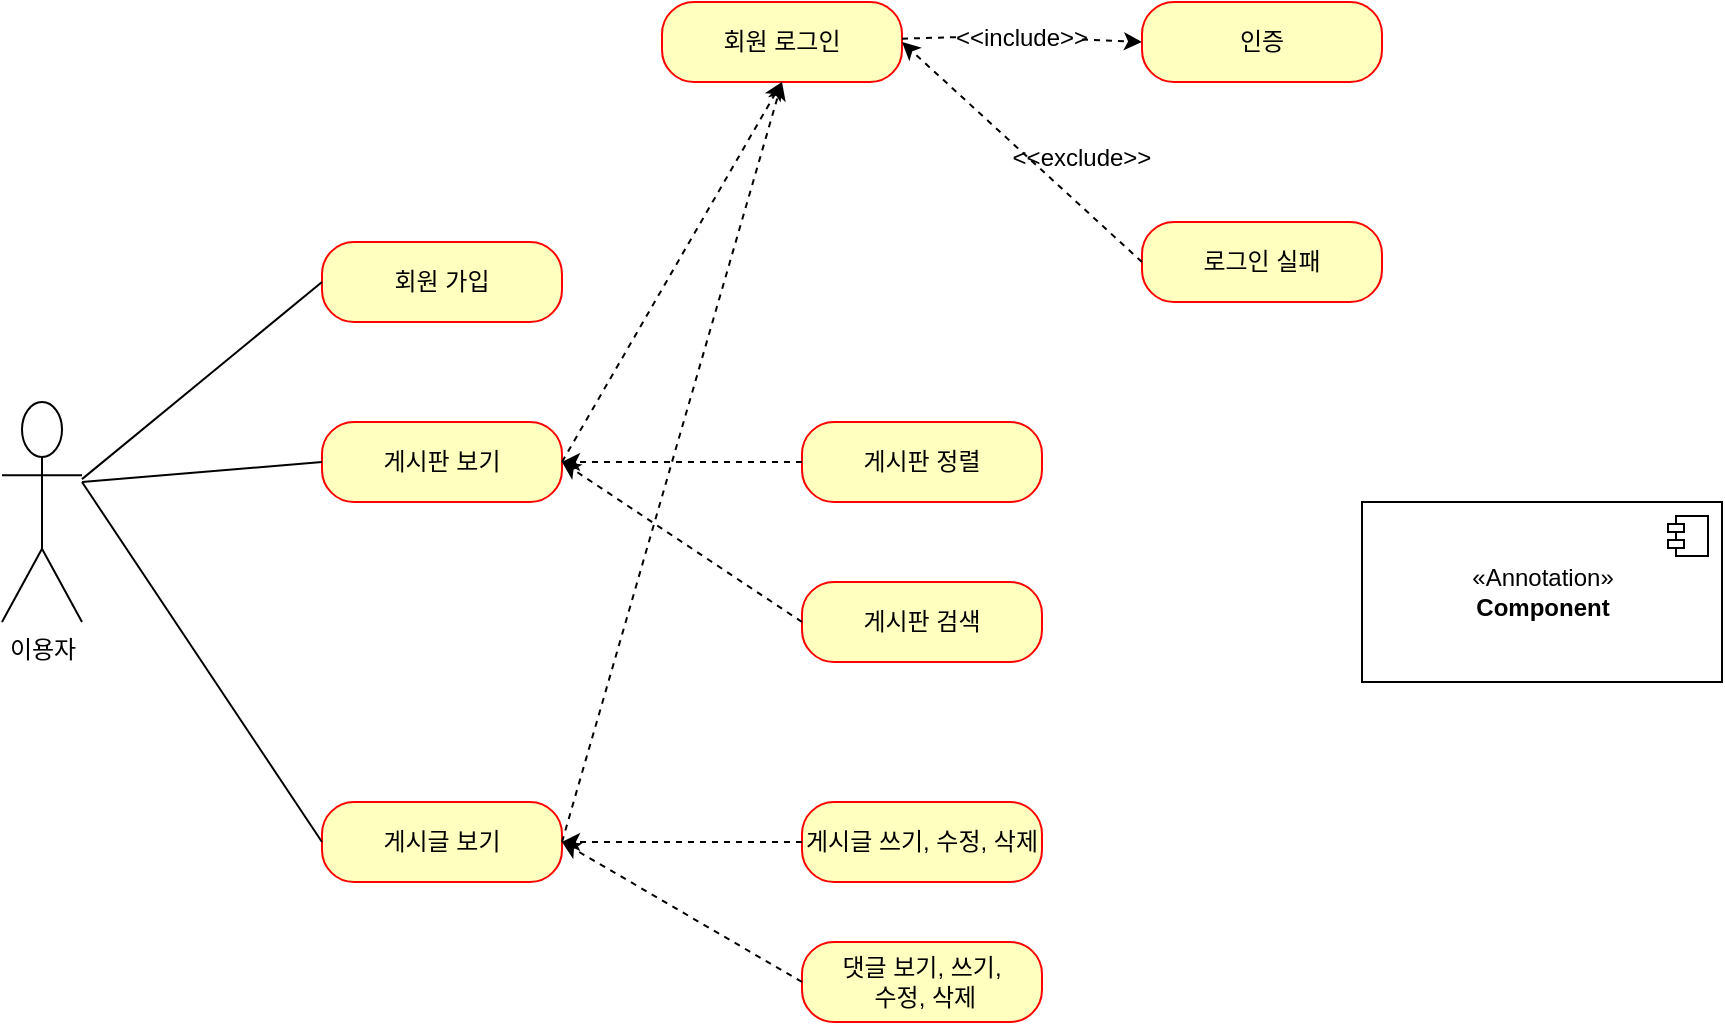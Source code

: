 <mxfile version="20.8.16" type="github">
  <diagram name="페이지-1" id="6dY0FouRYUpvwJu_KQN_">
    <mxGraphModel dx="1317" dy="1010" grid="1" gridSize="10" guides="1" tooltips="1" connect="1" arrows="1" fold="1" page="1" pageScale="1" pageWidth="827" pageHeight="1169" math="0" shadow="0">
      <root>
        <mxCell id="0" />
        <mxCell id="1" parent="0" />
        <mxCell id="oom7LgMdwSoiAjEJWKCX-1" value="이용자" style="shape=umlActor;verticalLabelPosition=bottom;verticalAlign=top;html=1;outlineConnect=0;" vertex="1" parent="1">
          <mxGeometry x="10" y="260" width="40" height="110" as="geometry" />
        </mxCell>
        <mxCell id="oom7LgMdwSoiAjEJWKCX-5" value="회원 가입" style="rounded=1;whiteSpace=wrap;html=1;arcSize=40;fontColor=#000000;fillColor=#ffffc0;strokeColor=#ff0000;" vertex="1" parent="1">
          <mxGeometry x="170" y="180" width="120" height="40" as="geometry" />
        </mxCell>
        <mxCell id="oom7LgMdwSoiAjEJWKCX-7" value="게시판 보기" style="rounded=1;whiteSpace=wrap;html=1;arcSize=40;fontColor=#000000;fillColor=#ffffc0;strokeColor=#ff0000;" vertex="1" parent="1">
          <mxGeometry x="170" y="270" width="120" height="40" as="geometry" />
        </mxCell>
        <mxCell id="oom7LgMdwSoiAjEJWKCX-8" value="게시글 보기" style="rounded=1;whiteSpace=wrap;html=1;arcSize=40;fontColor=#000000;fillColor=#ffffc0;strokeColor=#ff0000;" vertex="1" parent="1">
          <mxGeometry x="170" y="460" width="120" height="40" as="geometry" />
        </mxCell>
        <mxCell id="oom7LgMdwSoiAjEJWKCX-9" value="회원 로그인" style="rounded=1;whiteSpace=wrap;html=1;arcSize=40;fontColor=#000000;fillColor=#ffffc0;strokeColor=#ff0000;" vertex="1" parent="1">
          <mxGeometry x="340" y="60" width="120" height="40" as="geometry" />
        </mxCell>
        <mxCell id="oom7LgMdwSoiAjEJWKCX-10" value="인증" style="rounded=1;whiteSpace=wrap;html=1;arcSize=40;fontColor=#000000;fillColor=#ffffc0;strokeColor=#ff0000;" vertex="1" parent="1">
          <mxGeometry x="580" y="60" width="120" height="40" as="geometry" />
        </mxCell>
        <mxCell id="oom7LgMdwSoiAjEJWKCX-11" value="로그인 실패" style="rounded=1;whiteSpace=wrap;html=1;arcSize=40;fontColor=#000000;fillColor=#ffffc0;strokeColor=#ff0000;" vertex="1" parent="1">
          <mxGeometry x="580" y="170" width="120" height="40" as="geometry" />
        </mxCell>
        <mxCell id="oom7LgMdwSoiAjEJWKCX-12" value="게시판 정렬" style="rounded=1;whiteSpace=wrap;html=1;arcSize=40;fontColor=#000000;fillColor=#ffffc0;strokeColor=#ff0000;" vertex="1" parent="1">
          <mxGeometry x="410" y="270" width="120" height="40" as="geometry" />
        </mxCell>
        <mxCell id="oom7LgMdwSoiAjEJWKCX-13" value="게시판 검색" style="rounded=1;whiteSpace=wrap;html=1;arcSize=40;fontColor=#000000;fillColor=#ffffc0;strokeColor=#ff0000;" vertex="1" parent="1">
          <mxGeometry x="410" y="350" width="120" height="40" as="geometry" />
        </mxCell>
        <mxCell id="oom7LgMdwSoiAjEJWKCX-14" value="게시글 쓰기, 수정, 삭제" style="rounded=1;whiteSpace=wrap;html=1;arcSize=40;fontColor=#000000;fillColor=#ffffc0;strokeColor=#ff0000;" vertex="1" parent="1">
          <mxGeometry x="410" y="460" width="120" height="40" as="geometry" />
        </mxCell>
        <mxCell id="oom7LgMdwSoiAjEJWKCX-15" value="댓글 보기, 쓰기,&lt;br&gt;&amp;nbsp;수정, 삭제" style="rounded=1;whiteSpace=wrap;html=1;arcSize=40;fontColor=#000000;fillColor=#ffffc0;strokeColor=#ff0000;" vertex="1" parent="1">
          <mxGeometry x="410" y="530" width="120" height="40" as="geometry" />
        </mxCell>
        <mxCell id="oom7LgMdwSoiAjEJWKCX-16" value="" style="endArrow=none;html=1;rounded=0;entryX=0;entryY=0.5;entryDx=0;entryDy=0;" edge="1" parent="1" source="oom7LgMdwSoiAjEJWKCX-1" target="oom7LgMdwSoiAjEJWKCX-5">
          <mxGeometry width="50" height="50" relative="1" as="geometry">
            <mxPoint x="350" y="290" as="sourcePoint" />
            <mxPoint x="400" y="240" as="targetPoint" />
          </mxGeometry>
        </mxCell>
        <mxCell id="oom7LgMdwSoiAjEJWKCX-17" value="" style="endArrow=none;html=1;rounded=0;exitX=0;exitY=0.5;exitDx=0;exitDy=0;" edge="1" parent="1" source="oom7LgMdwSoiAjEJWKCX-7">
          <mxGeometry width="50" height="50" relative="1" as="geometry">
            <mxPoint x="350" y="290" as="sourcePoint" />
            <mxPoint x="50" y="300" as="targetPoint" />
          </mxGeometry>
        </mxCell>
        <mxCell id="oom7LgMdwSoiAjEJWKCX-18" value="" style="endArrow=none;html=1;rounded=0;exitX=0;exitY=0.5;exitDx=0;exitDy=0;" edge="1" parent="1" source="oom7LgMdwSoiAjEJWKCX-8">
          <mxGeometry width="50" height="50" relative="1" as="geometry">
            <mxPoint x="350" y="290" as="sourcePoint" />
            <mxPoint x="50" y="300" as="targetPoint" />
          </mxGeometry>
        </mxCell>
        <mxCell id="oom7LgMdwSoiAjEJWKCX-19" value="" style="endArrow=classic;html=1;rounded=0;exitX=1;exitY=0.5;exitDx=0;exitDy=0;entryX=0.5;entryY=1;entryDx=0;entryDy=0;dashed=1;" edge="1" parent="1" source="oom7LgMdwSoiAjEJWKCX-7" target="oom7LgMdwSoiAjEJWKCX-9">
          <mxGeometry width="50" height="50" relative="1" as="geometry">
            <mxPoint x="350" y="290" as="sourcePoint" />
            <mxPoint x="400" y="240" as="targetPoint" />
          </mxGeometry>
        </mxCell>
        <mxCell id="oom7LgMdwSoiAjEJWKCX-20" value="" style="endArrow=classic;html=1;rounded=0;exitX=1;exitY=0.5;exitDx=0;exitDy=0;entryX=0.5;entryY=1;entryDx=0;entryDy=0;dashed=1;" edge="1" parent="1" source="oom7LgMdwSoiAjEJWKCX-8" target="oom7LgMdwSoiAjEJWKCX-9">
          <mxGeometry width="50" height="50" relative="1" as="geometry">
            <mxPoint x="300" y="300" as="sourcePoint" />
            <mxPoint x="410" y="110" as="targetPoint" />
          </mxGeometry>
        </mxCell>
        <mxCell id="oom7LgMdwSoiAjEJWKCX-21" value="" style="endArrow=classic;html=1;rounded=0;exitX=0;exitY=0.5;exitDx=0;exitDy=0;entryX=1;entryY=0.5;entryDx=0;entryDy=0;dashed=1;" edge="1" parent="1" source="oom7LgMdwSoiAjEJWKCX-11" target="oom7LgMdwSoiAjEJWKCX-9">
          <mxGeometry width="50" height="50" relative="1" as="geometry">
            <mxPoint x="310" y="310" as="sourcePoint" />
            <mxPoint x="420" y="120" as="targetPoint" />
          </mxGeometry>
        </mxCell>
        <mxCell id="oom7LgMdwSoiAjEJWKCX-22" value="" style="endArrow=classic;html=1;rounded=0;entryX=0;entryY=0.5;entryDx=0;entryDy=0;dashed=1;startArrow=none;" edge="1" parent="1" source="oom7LgMdwSoiAjEJWKCX-27" target="oom7LgMdwSoiAjEJWKCX-10">
          <mxGeometry width="50" height="50" relative="1" as="geometry">
            <mxPoint x="320" y="320" as="sourcePoint" />
            <mxPoint x="430" y="130" as="targetPoint" />
          </mxGeometry>
        </mxCell>
        <mxCell id="oom7LgMdwSoiAjEJWKCX-23" value="" style="endArrow=classic;html=1;rounded=0;exitX=0;exitY=0.5;exitDx=0;exitDy=0;entryX=1;entryY=0.5;entryDx=0;entryDy=0;dashed=1;" edge="1" parent="1" source="oom7LgMdwSoiAjEJWKCX-12" target="oom7LgMdwSoiAjEJWKCX-7">
          <mxGeometry width="50" height="50" relative="1" as="geometry">
            <mxPoint x="330" y="330" as="sourcePoint" />
            <mxPoint x="440" y="140" as="targetPoint" />
          </mxGeometry>
        </mxCell>
        <mxCell id="oom7LgMdwSoiAjEJWKCX-24" value="" style="endArrow=classic;html=1;rounded=0;exitX=0;exitY=0.5;exitDx=0;exitDy=0;dashed=1;" edge="1" parent="1" source="oom7LgMdwSoiAjEJWKCX-13">
          <mxGeometry width="50" height="50" relative="1" as="geometry">
            <mxPoint x="420" y="300" as="sourcePoint" />
            <mxPoint x="290" y="290" as="targetPoint" />
          </mxGeometry>
        </mxCell>
        <mxCell id="oom7LgMdwSoiAjEJWKCX-25" value="" style="endArrow=classic;html=1;rounded=0;entryX=1;entryY=0.5;entryDx=0;entryDy=0;dashed=1;exitX=0;exitY=0.5;exitDx=0;exitDy=0;" edge="1" parent="1" source="oom7LgMdwSoiAjEJWKCX-14" target="oom7LgMdwSoiAjEJWKCX-8">
          <mxGeometry width="50" height="50" relative="1" as="geometry">
            <mxPoint x="430" y="310" as="sourcePoint" />
            <mxPoint x="310" y="310" as="targetPoint" />
          </mxGeometry>
        </mxCell>
        <mxCell id="oom7LgMdwSoiAjEJWKCX-26" value="" style="endArrow=classic;html=1;rounded=0;exitX=0;exitY=0.5;exitDx=0;exitDy=0;entryX=1;entryY=0.5;entryDx=0;entryDy=0;dashed=1;" edge="1" parent="1" source="oom7LgMdwSoiAjEJWKCX-15" target="oom7LgMdwSoiAjEJWKCX-8">
          <mxGeometry width="50" height="50" relative="1" as="geometry">
            <mxPoint x="440" y="320" as="sourcePoint" />
            <mxPoint x="320" y="320" as="targetPoint" />
          </mxGeometry>
        </mxCell>
        <mxCell id="oom7LgMdwSoiAjEJWKCX-28" value="" style="endArrow=none;html=1;rounded=0;entryX=0;entryY=0.5;entryDx=0;entryDy=0;dashed=1;" edge="1" parent="1" source="oom7LgMdwSoiAjEJWKCX-9" target="oom7LgMdwSoiAjEJWKCX-27">
          <mxGeometry width="50" height="50" relative="1" as="geometry">
            <mxPoint x="460" y="80" as="sourcePoint" />
            <mxPoint x="580" y="80" as="targetPoint" />
          </mxGeometry>
        </mxCell>
        <mxCell id="oom7LgMdwSoiAjEJWKCX-27" value="&amp;lt;&amp;lt;include&amp;gt;&amp;gt;" style="text;html=1;strokeColor=none;fillColor=none;align=center;verticalAlign=middle;whiteSpace=wrap;rounded=0;" vertex="1" parent="1">
          <mxGeometry x="490" y="60" width="60" height="35" as="geometry" />
        </mxCell>
        <mxCell id="oom7LgMdwSoiAjEJWKCX-30" value="&amp;lt;&amp;lt;exclude&amp;gt;&amp;gt;" style="text;html=1;strokeColor=none;fillColor=none;align=center;verticalAlign=middle;whiteSpace=wrap;rounded=0;" vertex="1" parent="1">
          <mxGeometry x="520" y="120" width="60" height="35" as="geometry" />
        </mxCell>
        <mxCell id="oom7LgMdwSoiAjEJWKCX-32" value="&amp;laquo;Annotation&amp;raquo;&lt;br/&gt;&lt;b&gt;Component&lt;/b&gt;" style="html=1;dropTarget=0;" vertex="1" parent="1">
          <mxGeometry x="690" y="310" width="180" height="90" as="geometry" />
        </mxCell>
        <mxCell id="oom7LgMdwSoiAjEJWKCX-33" value="" style="shape=module;jettyWidth=8;jettyHeight=4;" vertex="1" parent="oom7LgMdwSoiAjEJWKCX-32">
          <mxGeometry x="1" width="20" height="20" relative="1" as="geometry">
            <mxPoint x="-27" y="7" as="offset" />
          </mxGeometry>
        </mxCell>
      </root>
    </mxGraphModel>
  </diagram>
</mxfile>
